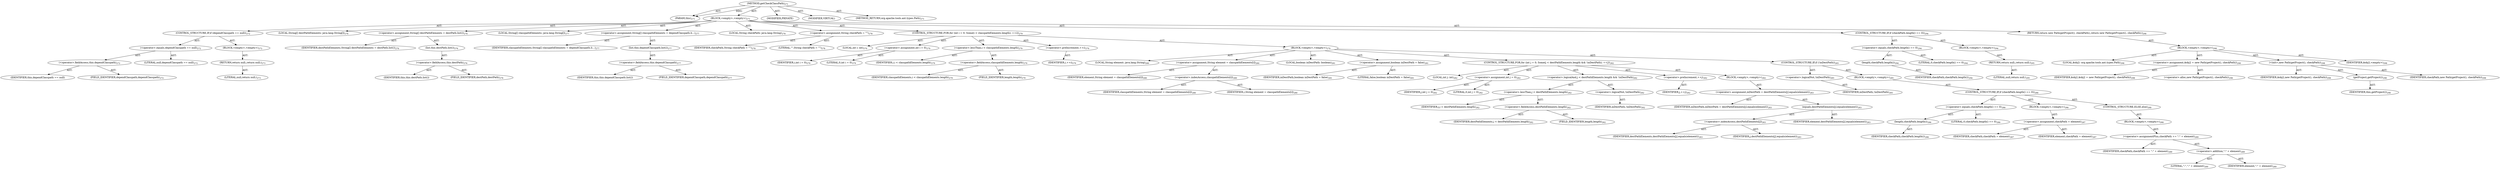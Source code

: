 digraph "getCheckClassPath" {  
"111669149703" [label = <(METHOD,getCheckClassPath)<SUB>271</SUB>> ]
"115964116994" [label = <(PARAM,this)<SUB>271</SUB>> ]
"25769803800" [label = <(BLOCK,&lt;empty&gt;,&lt;empty&gt;)<SUB>271</SUB>> ]
"47244640271" [label = <(CONTROL_STRUCTURE,IF,if (dependClasspath == null))<SUB>272</SUB>> ]
"30064771160" [label = <(&lt;operator&gt;.equals,dependClasspath == null)<SUB>272</SUB>> ]
"30064771161" [label = <(&lt;operator&gt;.fieldAccess,this.dependClasspath)<SUB>272</SUB>> ]
"68719476852" [label = <(IDENTIFIER,this,dependClasspath == null)> ]
"55834574864" [label = <(FIELD_IDENTIFIER,dependClasspath,dependClasspath)<SUB>272</SUB>> ]
"90194313229" [label = <(LITERAL,null,dependClasspath == null)<SUB>272</SUB>> ]
"25769803801" [label = <(BLOCK,&lt;empty&gt;,&lt;empty&gt;)<SUB>272</SUB>> ]
"146028888067" [label = <(RETURN,return null;,return null;)<SUB>273</SUB>> ]
"90194313230" [label = <(LITERAL,null,return null;)<SUB>273</SUB>> ]
"94489280527" [label = <(LOCAL,String[] destPathElements: java.lang.String[])<SUB>276</SUB>> ]
"30064771162" [label = <(&lt;operator&gt;.assignment,String[] destPathElements = destPath.list())<SUB>276</SUB>> ]
"68719476853" [label = <(IDENTIFIER,destPathElements,String[] destPathElements = destPath.list())<SUB>276</SUB>> ]
"30064771163" [label = <(list,this.destPath.list())<SUB>276</SUB>> ]
"30064771164" [label = <(&lt;operator&gt;.fieldAccess,this.destPath)<SUB>276</SUB>> ]
"68719476854" [label = <(IDENTIFIER,this,this.destPath.list())> ]
"55834574865" [label = <(FIELD_IDENTIFIER,destPath,destPath)<SUB>276</SUB>> ]
"94489280528" [label = <(LOCAL,String[] classpathElements: java.lang.String[])<SUB>277</SUB>> ]
"30064771165" [label = <(&lt;operator&gt;.assignment,String[] classpathElements = dependClasspath.li...)<SUB>277</SUB>> ]
"68719476855" [label = <(IDENTIFIER,classpathElements,String[] classpathElements = dependClasspath.li...)<SUB>277</SUB>> ]
"30064771166" [label = <(list,this.dependClasspath.list())<SUB>277</SUB>> ]
"30064771167" [label = <(&lt;operator&gt;.fieldAccess,this.dependClasspath)<SUB>277</SUB>> ]
"68719476856" [label = <(IDENTIFIER,this,this.dependClasspath.list())> ]
"55834574866" [label = <(FIELD_IDENTIFIER,dependClasspath,dependClasspath)<SUB>277</SUB>> ]
"94489280529" [label = <(LOCAL,String checkPath: java.lang.String)<SUB>278</SUB>> ]
"30064771168" [label = <(&lt;operator&gt;.assignment,String checkPath = &quot;&quot;)<SUB>278</SUB>> ]
"68719476857" [label = <(IDENTIFIER,checkPath,String checkPath = &quot;&quot;)<SUB>278</SUB>> ]
"90194313231" [label = <(LITERAL,&quot;&quot;,String checkPath = &quot;&quot;)<SUB>278</SUB>> ]
"47244640272" [label = <(CONTROL_STRUCTURE,FOR,for (int i = 0; Some(i &lt; classpathElements.length); ++i))<SUB>279</SUB>> ]
"94489280530" [label = <(LOCAL,int i: int)<SUB>279</SUB>> ]
"30064771169" [label = <(&lt;operator&gt;.assignment,int i = 0)<SUB>279</SUB>> ]
"68719476858" [label = <(IDENTIFIER,i,int i = 0)<SUB>279</SUB>> ]
"90194313232" [label = <(LITERAL,0,int i = 0)<SUB>279</SUB>> ]
"30064771170" [label = <(&lt;operator&gt;.lessThan,i &lt; classpathElements.length)<SUB>279</SUB>> ]
"68719476859" [label = <(IDENTIFIER,i,i &lt; classpathElements.length)<SUB>279</SUB>> ]
"30064771171" [label = <(&lt;operator&gt;.fieldAccess,classpathElements.length)<SUB>279</SUB>> ]
"68719476860" [label = <(IDENTIFIER,classpathElements,i &lt; classpathElements.length)<SUB>279</SUB>> ]
"55834574867" [label = <(FIELD_IDENTIFIER,length,length)<SUB>279</SUB>> ]
"30064771172" [label = <(&lt;operator&gt;.preIncrement,++i)<SUB>279</SUB>> ]
"68719476861" [label = <(IDENTIFIER,i,++i)<SUB>279</SUB>> ]
"25769803802" [label = <(BLOCK,&lt;empty&gt;,&lt;empty&gt;)<SUB>279</SUB>> ]
"94489280531" [label = <(LOCAL,String element: java.lang.String)<SUB>280</SUB>> ]
"30064771173" [label = <(&lt;operator&gt;.assignment,String element = classpathElements[i])<SUB>280</SUB>> ]
"68719476862" [label = <(IDENTIFIER,element,String element = classpathElements[i])<SUB>280</SUB>> ]
"30064771174" [label = <(&lt;operator&gt;.indexAccess,classpathElements[i])<SUB>280</SUB>> ]
"68719476863" [label = <(IDENTIFIER,classpathElements,String element = classpathElements[i])<SUB>280</SUB>> ]
"68719476864" [label = <(IDENTIFIER,i,String element = classpathElements[i])<SUB>280</SUB>> ]
"94489280532" [label = <(LOCAL,boolean inDestPath: boolean)<SUB>281</SUB>> ]
"30064771175" [label = <(&lt;operator&gt;.assignment,boolean inDestPath = false)<SUB>281</SUB>> ]
"68719476865" [label = <(IDENTIFIER,inDestPath,boolean inDestPath = false)<SUB>281</SUB>> ]
"90194313233" [label = <(LITERAL,false,boolean inDestPath = false)<SUB>281</SUB>> ]
"47244640273" [label = <(CONTROL_STRUCTURE,FOR,for (int j = 0; Some(j &lt; destPathElements.length &amp;&amp; !inDestPath); ++j))<SUB>282</SUB>> ]
"94489280533" [label = <(LOCAL,int j: int)<SUB>282</SUB>> ]
"30064771176" [label = <(&lt;operator&gt;.assignment,int j = 0)<SUB>282</SUB>> ]
"68719476866" [label = <(IDENTIFIER,j,int j = 0)<SUB>282</SUB>> ]
"90194313234" [label = <(LITERAL,0,int j = 0)<SUB>282</SUB>> ]
"30064771177" [label = <(&lt;operator&gt;.logicalAnd,j &lt; destPathElements.length &amp;&amp; !inDestPath)<SUB>282</SUB>> ]
"30064771178" [label = <(&lt;operator&gt;.lessThan,j &lt; destPathElements.length)<SUB>282</SUB>> ]
"68719476867" [label = <(IDENTIFIER,j,j &lt; destPathElements.length)<SUB>282</SUB>> ]
"30064771179" [label = <(&lt;operator&gt;.fieldAccess,destPathElements.length)<SUB>282</SUB>> ]
"68719476868" [label = <(IDENTIFIER,destPathElements,j &lt; destPathElements.length)<SUB>282</SUB>> ]
"55834574868" [label = <(FIELD_IDENTIFIER,length,length)<SUB>282</SUB>> ]
"30064771180" [label = <(&lt;operator&gt;.logicalNot,!inDestPath)<SUB>282</SUB>> ]
"68719476869" [label = <(IDENTIFIER,inDestPath,!inDestPath)<SUB>282</SUB>> ]
"30064771181" [label = <(&lt;operator&gt;.preIncrement,++j)<SUB>282</SUB>> ]
"68719476870" [label = <(IDENTIFIER,j,++j)<SUB>282</SUB>> ]
"25769803803" [label = <(BLOCK,&lt;empty&gt;,&lt;empty&gt;)<SUB>282</SUB>> ]
"30064771182" [label = <(&lt;operator&gt;.assignment,inDestPath = destPathElements[j].equals(element))<SUB>283</SUB>> ]
"68719476871" [label = <(IDENTIFIER,inDestPath,inDestPath = destPathElements[j].equals(element))<SUB>283</SUB>> ]
"30064771183" [label = <(equals,destPathElements[j].equals(element))<SUB>283</SUB>> ]
"30064771184" [label = <(&lt;operator&gt;.indexAccess,destPathElements[j])<SUB>283</SUB>> ]
"68719476872" [label = <(IDENTIFIER,destPathElements,destPathElements[j].equals(element))<SUB>283</SUB>> ]
"68719476873" [label = <(IDENTIFIER,j,destPathElements[j].equals(element))<SUB>283</SUB>> ]
"68719476874" [label = <(IDENTIFIER,element,destPathElements[j].equals(element))<SUB>283</SUB>> ]
"47244640274" [label = <(CONTROL_STRUCTURE,IF,if (!inDestPath))<SUB>285</SUB>> ]
"30064771185" [label = <(&lt;operator&gt;.logicalNot,!inDestPath)<SUB>285</SUB>> ]
"68719476875" [label = <(IDENTIFIER,inDestPath,!inDestPath)<SUB>285</SUB>> ]
"25769803804" [label = <(BLOCK,&lt;empty&gt;,&lt;empty&gt;)<SUB>285</SUB>> ]
"47244640275" [label = <(CONTROL_STRUCTURE,IF,if (checkPath.length() == 0))<SUB>286</SUB>> ]
"30064771186" [label = <(&lt;operator&gt;.equals,checkPath.length() == 0)<SUB>286</SUB>> ]
"30064771187" [label = <(length,checkPath.length())<SUB>286</SUB>> ]
"68719476876" [label = <(IDENTIFIER,checkPath,checkPath.length())<SUB>286</SUB>> ]
"90194313235" [label = <(LITERAL,0,checkPath.length() == 0)<SUB>286</SUB>> ]
"25769803805" [label = <(BLOCK,&lt;empty&gt;,&lt;empty&gt;)<SUB>286</SUB>> ]
"30064771188" [label = <(&lt;operator&gt;.assignment,checkPath = element)<SUB>287</SUB>> ]
"68719476877" [label = <(IDENTIFIER,checkPath,checkPath = element)<SUB>287</SUB>> ]
"68719476878" [label = <(IDENTIFIER,element,checkPath = element)<SUB>287</SUB>> ]
"47244640276" [label = <(CONTROL_STRUCTURE,ELSE,else)<SUB>288</SUB>> ]
"25769803806" [label = <(BLOCK,&lt;empty&gt;,&lt;empty&gt;)<SUB>288</SUB>> ]
"30064771189" [label = <(&lt;operator&gt;.assignmentPlus,checkPath += &quot;:&quot; + element)<SUB>289</SUB>> ]
"68719476879" [label = <(IDENTIFIER,checkPath,checkPath += &quot;:&quot; + element)<SUB>289</SUB>> ]
"30064771190" [label = <(&lt;operator&gt;.addition,&quot;:&quot; + element)<SUB>289</SUB>> ]
"90194313236" [label = <(LITERAL,&quot;:&quot;,&quot;:&quot; + element)<SUB>289</SUB>> ]
"68719476880" [label = <(IDENTIFIER,element,&quot;:&quot; + element)<SUB>289</SUB>> ]
"47244640277" [label = <(CONTROL_STRUCTURE,IF,if (checkPath.length() == 0))<SUB>294</SUB>> ]
"30064771191" [label = <(&lt;operator&gt;.equals,checkPath.length() == 0)<SUB>294</SUB>> ]
"30064771192" [label = <(length,checkPath.length())<SUB>294</SUB>> ]
"68719476881" [label = <(IDENTIFIER,checkPath,checkPath.length())<SUB>294</SUB>> ]
"90194313237" [label = <(LITERAL,0,checkPath.length() == 0)<SUB>294</SUB>> ]
"25769803807" [label = <(BLOCK,&lt;empty&gt;,&lt;empty&gt;)<SUB>294</SUB>> ]
"146028888068" [label = <(RETURN,return null;,return null;)<SUB>295</SUB>> ]
"90194313238" [label = <(LITERAL,null,return null;)<SUB>295</SUB>> ]
"146028888069" [label = <(RETURN,return new Path(getProject(), checkPath);,return new Path(getProject(), checkPath);)<SUB>298</SUB>> ]
"25769803808" [label = <(BLOCK,&lt;empty&gt;,&lt;empty&gt;)<SUB>298</SUB>> ]
"94489280534" [label = <(LOCAL,$obj2: org.apache.tools.ant.types.Path)<SUB>298</SUB>> ]
"30064771193" [label = <(&lt;operator&gt;.assignment,$obj2 = new Path(getProject(), checkPath))<SUB>298</SUB>> ]
"68719476882" [label = <(IDENTIFIER,$obj2,$obj2 = new Path(getProject(), checkPath))<SUB>298</SUB>> ]
"30064771194" [label = <(&lt;operator&gt;.alloc,new Path(getProject(), checkPath))<SUB>298</SUB>> ]
"30064771195" [label = <(&lt;init&gt;,new Path(getProject(), checkPath))<SUB>298</SUB>> ]
"68719476883" [label = <(IDENTIFIER,$obj2,new Path(getProject(), checkPath))<SUB>298</SUB>> ]
"30064771196" [label = <(getProject,getProject())<SUB>298</SUB>> ]
"68719476738" [label = <(IDENTIFIER,this,getProject())<SUB>298</SUB>> ]
"68719476884" [label = <(IDENTIFIER,checkPath,new Path(getProject(), checkPath))<SUB>298</SUB>> ]
"68719476885" [label = <(IDENTIFIER,$obj2,&lt;empty&gt;)<SUB>298</SUB>> ]
"133143986210" [label = <(MODIFIER,PRIVATE)> ]
"133143986211" [label = <(MODIFIER,VIRTUAL)> ]
"128849018887" [label = <(METHOD_RETURN,org.apache.tools.ant.types.Path)<SUB>271</SUB>> ]
  "111669149703" -> "115964116994"  [ label = "AST: "] 
  "111669149703" -> "25769803800"  [ label = "AST: "] 
  "111669149703" -> "133143986210"  [ label = "AST: "] 
  "111669149703" -> "133143986211"  [ label = "AST: "] 
  "111669149703" -> "128849018887"  [ label = "AST: "] 
  "25769803800" -> "47244640271"  [ label = "AST: "] 
  "25769803800" -> "94489280527"  [ label = "AST: "] 
  "25769803800" -> "30064771162"  [ label = "AST: "] 
  "25769803800" -> "94489280528"  [ label = "AST: "] 
  "25769803800" -> "30064771165"  [ label = "AST: "] 
  "25769803800" -> "94489280529"  [ label = "AST: "] 
  "25769803800" -> "30064771168"  [ label = "AST: "] 
  "25769803800" -> "47244640272"  [ label = "AST: "] 
  "25769803800" -> "47244640277"  [ label = "AST: "] 
  "25769803800" -> "146028888069"  [ label = "AST: "] 
  "47244640271" -> "30064771160"  [ label = "AST: "] 
  "47244640271" -> "25769803801"  [ label = "AST: "] 
  "30064771160" -> "30064771161"  [ label = "AST: "] 
  "30064771160" -> "90194313229"  [ label = "AST: "] 
  "30064771161" -> "68719476852"  [ label = "AST: "] 
  "30064771161" -> "55834574864"  [ label = "AST: "] 
  "25769803801" -> "146028888067"  [ label = "AST: "] 
  "146028888067" -> "90194313230"  [ label = "AST: "] 
  "30064771162" -> "68719476853"  [ label = "AST: "] 
  "30064771162" -> "30064771163"  [ label = "AST: "] 
  "30064771163" -> "30064771164"  [ label = "AST: "] 
  "30064771164" -> "68719476854"  [ label = "AST: "] 
  "30064771164" -> "55834574865"  [ label = "AST: "] 
  "30064771165" -> "68719476855"  [ label = "AST: "] 
  "30064771165" -> "30064771166"  [ label = "AST: "] 
  "30064771166" -> "30064771167"  [ label = "AST: "] 
  "30064771167" -> "68719476856"  [ label = "AST: "] 
  "30064771167" -> "55834574866"  [ label = "AST: "] 
  "30064771168" -> "68719476857"  [ label = "AST: "] 
  "30064771168" -> "90194313231"  [ label = "AST: "] 
  "47244640272" -> "94489280530"  [ label = "AST: "] 
  "47244640272" -> "30064771169"  [ label = "AST: "] 
  "47244640272" -> "30064771170"  [ label = "AST: "] 
  "47244640272" -> "30064771172"  [ label = "AST: "] 
  "47244640272" -> "25769803802"  [ label = "AST: "] 
  "30064771169" -> "68719476858"  [ label = "AST: "] 
  "30064771169" -> "90194313232"  [ label = "AST: "] 
  "30064771170" -> "68719476859"  [ label = "AST: "] 
  "30064771170" -> "30064771171"  [ label = "AST: "] 
  "30064771171" -> "68719476860"  [ label = "AST: "] 
  "30064771171" -> "55834574867"  [ label = "AST: "] 
  "30064771172" -> "68719476861"  [ label = "AST: "] 
  "25769803802" -> "94489280531"  [ label = "AST: "] 
  "25769803802" -> "30064771173"  [ label = "AST: "] 
  "25769803802" -> "94489280532"  [ label = "AST: "] 
  "25769803802" -> "30064771175"  [ label = "AST: "] 
  "25769803802" -> "47244640273"  [ label = "AST: "] 
  "25769803802" -> "47244640274"  [ label = "AST: "] 
  "30064771173" -> "68719476862"  [ label = "AST: "] 
  "30064771173" -> "30064771174"  [ label = "AST: "] 
  "30064771174" -> "68719476863"  [ label = "AST: "] 
  "30064771174" -> "68719476864"  [ label = "AST: "] 
  "30064771175" -> "68719476865"  [ label = "AST: "] 
  "30064771175" -> "90194313233"  [ label = "AST: "] 
  "47244640273" -> "94489280533"  [ label = "AST: "] 
  "47244640273" -> "30064771176"  [ label = "AST: "] 
  "47244640273" -> "30064771177"  [ label = "AST: "] 
  "47244640273" -> "30064771181"  [ label = "AST: "] 
  "47244640273" -> "25769803803"  [ label = "AST: "] 
  "30064771176" -> "68719476866"  [ label = "AST: "] 
  "30064771176" -> "90194313234"  [ label = "AST: "] 
  "30064771177" -> "30064771178"  [ label = "AST: "] 
  "30064771177" -> "30064771180"  [ label = "AST: "] 
  "30064771178" -> "68719476867"  [ label = "AST: "] 
  "30064771178" -> "30064771179"  [ label = "AST: "] 
  "30064771179" -> "68719476868"  [ label = "AST: "] 
  "30064771179" -> "55834574868"  [ label = "AST: "] 
  "30064771180" -> "68719476869"  [ label = "AST: "] 
  "30064771181" -> "68719476870"  [ label = "AST: "] 
  "25769803803" -> "30064771182"  [ label = "AST: "] 
  "30064771182" -> "68719476871"  [ label = "AST: "] 
  "30064771182" -> "30064771183"  [ label = "AST: "] 
  "30064771183" -> "30064771184"  [ label = "AST: "] 
  "30064771183" -> "68719476874"  [ label = "AST: "] 
  "30064771184" -> "68719476872"  [ label = "AST: "] 
  "30064771184" -> "68719476873"  [ label = "AST: "] 
  "47244640274" -> "30064771185"  [ label = "AST: "] 
  "47244640274" -> "25769803804"  [ label = "AST: "] 
  "30064771185" -> "68719476875"  [ label = "AST: "] 
  "25769803804" -> "47244640275"  [ label = "AST: "] 
  "47244640275" -> "30064771186"  [ label = "AST: "] 
  "47244640275" -> "25769803805"  [ label = "AST: "] 
  "47244640275" -> "47244640276"  [ label = "AST: "] 
  "30064771186" -> "30064771187"  [ label = "AST: "] 
  "30064771186" -> "90194313235"  [ label = "AST: "] 
  "30064771187" -> "68719476876"  [ label = "AST: "] 
  "25769803805" -> "30064771188"  [ label = "AST: "] 
  "30064771188" -> "68719476877"  [ label = "AST: "] 
  "30064771188" -> "68719476878"  [ label = "AST: "] 
  "47244640276" -> "25769803806"  [ label = "AST: "] 
  "25769803806" -> "30064771189"  [ label = "AST: "] 
  "30064771189" -> "68719476879"  [ label = "AST: "] 
  "30064771189" -> "30064771190"  [ label = "AST: "] 
  "30064771190" -> "90194313236"  [ label = "AST: "] 
  "30064771190" -> "68719476880"  [ label = "AST: "] 
  "47244640277" -> "30064771191"  [ label = "AST: "] 
  "47244640277" -> "25769803807"  [ label = "AST: "] 
  "30064771191" -> "30064771192"  [ label = "AST: "] 
  "30064771191" -> "90194313237"  [ label = "AST: "] 
  "30064771192" -> "68719476881"  [ label = "AST: "] 
  "25769803807" -> "146028888068"  [ label = "AST: "] 
  "146028888068" -> "90194313238"  [ label = "AST: "] 
  "146028888069" -> "25769803808"  [ label = "AST: "] 
  "25769803808" -> "94489280534"  [ label = "AST: "] 
  "25769803808" -> "30064771193"  [ label = "AST: "] 
  "25769803808" -> "30064771195"  [ label = "AST: "] 
  "25769803808" -> "68719476885"  [ label = "AST: "] 
  "30064771193" -> "68719476882"  [ label = "AST: "] 
  "30064771193" -> "30064771194"  [ label = "AST: "] 
  "30064771195" -> "68719476883"  [ label = "AST: "] 
  "30064771195" -> "30064771196"  [ label = "AST: "] 
  "30064771195" -> "68719476884"  [ label = "AST: "] 
  "30064771196" -> "68719476738"  [ label = "AST: "] 
  "111669149703" -> "115964116994"  [ label = "DDG: "] 
}
